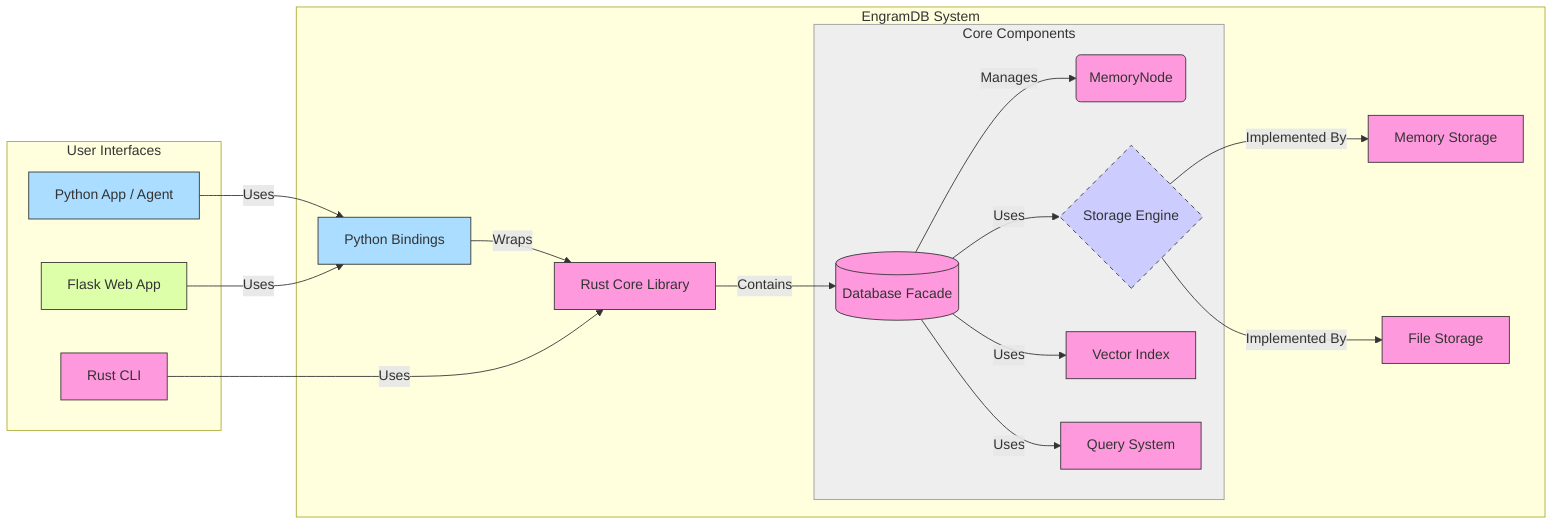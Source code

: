 graph LR
    subgraph UserInterfaces [User Interfaces]
        CLI[Rust CLI]
        PyApp[Python App / Agent]
        WebApp[Flask Web App]
    end

    subgraph EngramDB [EngramDB System]
        PyBindings[Python Bindings] -- Wraps --> RustLib[Rust Core Library]
        RustLib -- Contains --> DB[(Database Facade)]

        subgraph RustCoreComponents [Core Components]
            style RustCoreComponents fill:#eee,stroke:#999
            DB -- Manages --> MN(MemoryNode)
            DB -- Uses --> SE{Storage Engine}
            DB -- Uses --> VI[Vector Index]
            DB -- Uses --> QS[Query System]
        end

        SE -- Implemented By --> MemStore[Memory Storage]
        SE -- Implemented By --> FileStore[File Storage]
    end

    CLI -- Uses --> RustLib
    PyApp -- Uses --> PyBindings
    WebApp -- Uses --> PyBindings

    %% Styling
    classDef interface fill:#ccf,stroke:#333,stroke-width:1px,stroke-dasharray: 5 5
    classDef rust fill:#f9d,stroke:#333
    classDef py fill:#adf,stroke:#333
    classDef web fill:#dfa,stroke:#333

    class CLI,RustLib,DB,MN,SE,VI,QS,MemStore,FileStore rust
    class PyBindings,PyApp py
    class WebApp web
    class SE interface